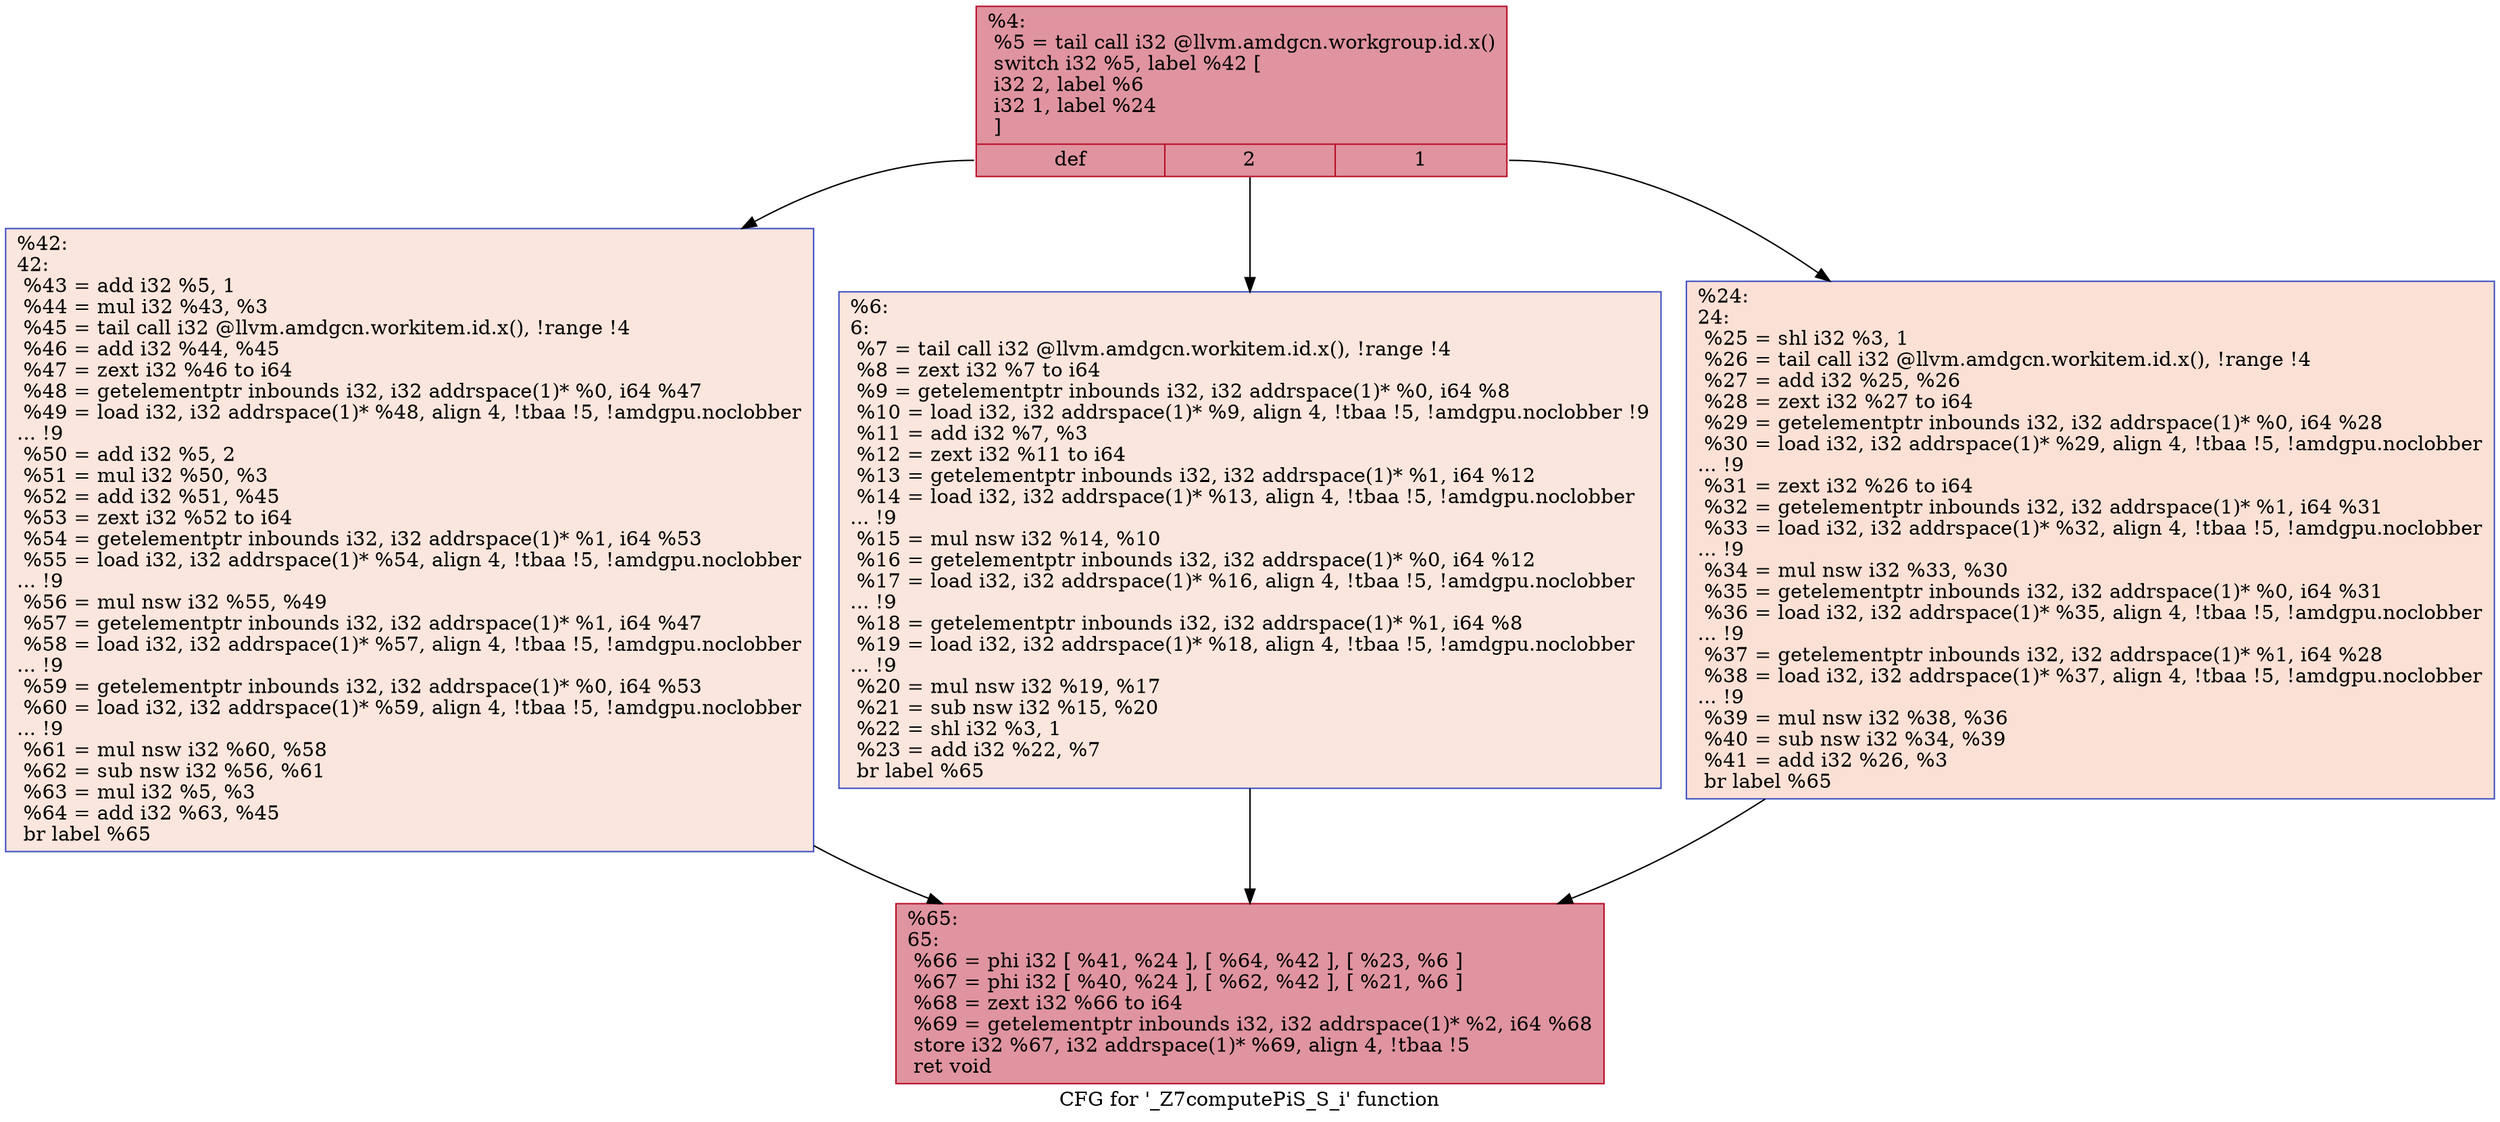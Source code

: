 digraph "CFG for '_Z7computePiS_S_i' function" {
	label="CFG for '_Z7computePiS_S_i' function";

	Node0x4bdd900 [shape=record,color="#b70d28ff", style=filled, fillcolor="#b70d2870",label="{%4:\l  %5 = tail call i32 @llvm.amdgcn.workgroup.id.x()\l  switch i32 %5, label %42 [\l    i32 2, label %6\l    i32 1, label %24\l  ]\l|{<s0>def|<s1>2|<s2>1}}"];
	Node0x4bdd900:s0 -> Node0x4bddb00;
	Node0x4bdd900:s1 -> Node0x4bde1d0;
	Node0x4bdd900:s2 -> Node0x4bde290;
	Node0x4bde1d0 [shape=record,color="#3d50c3ff", style=filled, fillcolor="#f3c7b170",label="{%6:\l6:                                                \l  %7 = tail call i32 @llvm.amdgcn.workitem.id.x(), !range !4\l  %8 = zext i32 %7 to i64\l  %9 = getelementptr inbounds i32, i32 addrspace(1)* %0, i64 %8\l  %10 = load i32, i32 addrspace(1)* %9, align 4, !tbaa !5, !amdgpu.noclobber !9\l  %11 = add i32 %7, %3\l  %12 = zext i32 %11 to i64\l  %13 = getelementptr inbounds i32, i32 addrspace(1)* %1, i64 %12\l  %14 = load i32, i32 addrspace(1)* %13, align 4, !tbaa !5, !amdgpu.noclobber\l... !9\l  %15 = mul nsw i32 %14, %10\l  %16 = getelementptr inbounds i32, i32 addrspace(1)* %0, i64 %12\l  %17 = load i32, i32 addrspace(1)* %16, align 4, !tbaa !5, !amdgpu.noclobber\l... !9\l  %18 = getelementptr inbounds i32, i32 addrspace(1)* %1, i64 %8\l  %19 = load i32, i32 addrspace(1)* %18, align 4, !tbaa !5, !amdgpu.noclobber\l... !9\l  %20 = mul nsw i32 %19, %17\l  %21 = sub nsw i32 %15, %20\l  %22 = shl i32 %3, 1\l  %23 = add i32 %22, %7\l  br label %65\l}"];
	Node0x4bde1d0 -> Node0x4be0b10;
	Node0x4bde290 [shape=record,color="#3d50c3ff", style=filled, fillcolor="#f7bca170",label="{%24:\l24:                                               \l  %25 = shl i32 %3, 1\l  %26 = tail call i32 @llvm.amdgcn.workitem.id.x(), !range !4\l  %27 = add i32 %25, %26\l  %28 = zext i32 %27 to i64\l  %29 = getelementptr inbounds i32, i32 addrspace(1)* %0, i64 %28\l  %30 = load i32, i32 addrspace(1)* %29, align 4, !tbaa !5, !amdgpu.noclobber\l... !9\l  %31 = zext i32 %26 to i64\l  %32 = getelementptr inbounds i32, i32 addrspace(1)* %1, i64 %31\l  %33 = load i32, i32 addrspace(1)* %32, align 4, !tbaa !5, !amdgpu.noclobber\l... !9\l  %34 = mul nsw i32 %33, %30\l  %35 = getelementptr inbounds i32, i32 addrspace(1)* %0, i64 %31\l  %36 = load i32, i32 addrspace(1)* %35, align 4, !tbaa !5, !amdgpu.noclobber\l... !9\l  %37 = getelementptr inbounds i32, i32 addrspace(1)* %1, i64 %28\l  %38 = load i32, i32 addrspace(1)* %37, align 4, !tbaa !5, !amdgpu.noclobber\l... !9\l  %39 = mul nsw i32 %38, %36\l  %40 = sub nsw i32 %34, %39\l  %41 = add i32 %26, %3\l  br label %65\l}"];
	Node0x4bde290 -> Node0x4be0b10;
	Node0x4bddb00 [shape=record,color="#3d50c3ff", style=filled, fillcolor="#f3c7b170",label="{%42:\l42:                                               \l  %43 = add i32 %5, 1\l  %44 = mul i32 %43, %3\l  %45 = tail call i32 @llvm.amdgcn.workitem.id.x(), !range !4\l  %46 = add i32 %44, %45\l  %47 = zext i32 %46 to i64\l  %48 = getelementptr inbounds i32, i32 addrspace(1)* %0, i64 %47\l  %49 = load i32, i32 addrspace(1)* %48, align 4, !tbaa !5, !amdgpu.noclobber\l... !9\l  %50 = add i32 %5, 2\l  %51 = mul i32 %50, %3\l  %52 = add i32 %51, %45\l  %53 = zext i32 %52 to i64\l  %54 = getelementptr inbounds i32, i32 addrspace(1)* %1, i64 %53\l  %55 = load i32, i32 addrspace(1)* %54, align 4, !tbaa !5, !amdgpu.noclobber\l... !9\l  %56 = mul nsw i32 %55, %49\l  %57 = getelementptr inbounds i32, i32 addrspace(1)* %1, i64 %47\l  %58 = load i32, i32 addrspace(1)* %57, align 4, !tbaa !5, !amdgpu.noclobber\l... !9\l  %59 = getelementptr inbounds i32, i32 addrspace(1)* %0, i64 %53\l  %60 = load i32, i32 addrspace(1)* %59, align 4, !tbaa !5, !amdgpu.noclobber\l... !9\l  %61 = mul nsw i32 %60, %58\l  %62 = sub nsw i32 %56, %61\l  %63 = mul i32 %5, %3\l  %64 = add i32 %63, %45\l  br label %65\l}"];
	Node0x4bddb00 -> Node0x4be0b10;
	Node0x4be0b10 [shape=record,color="#b70d28ff", style=filled, fillcolor="#b70d2870",label="{%65:\l65:                                               \l  %66 = phi i32 [ %41, %24 ], [ %64, %42 ], [ %23, %6 ]\l  %67 = phi i32 [ %40, %24 ], [ %62, %42 ], [ %21, %6 ]\l  %68 = zext i32 %66 to i64\l  %69 = getelementptr inbounds i32, i32 addrspace(1)* %2, i64 %68\l  store i32 %67, i32 addrspace(1)* %69, align 4, !tbaa !5\l  ret void\l}"];
}
